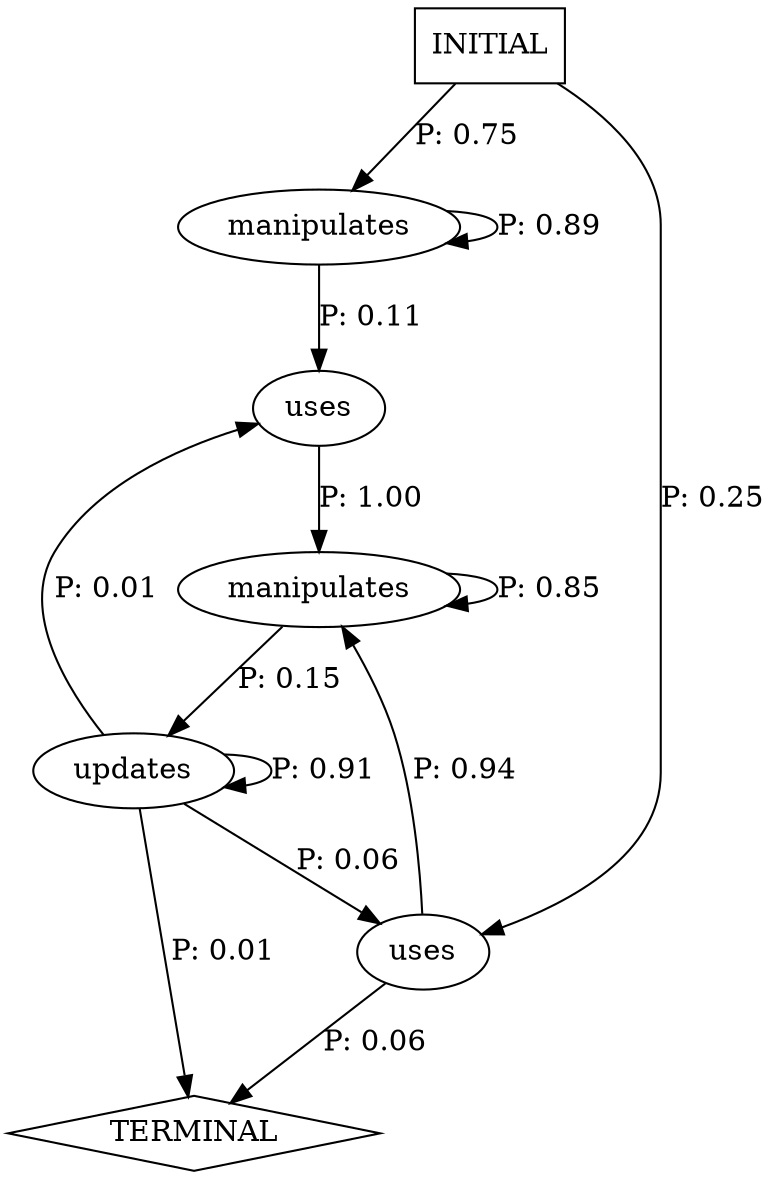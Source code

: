 digraph G {
  0 [label="manipulates"];
  1 [label="manipulates"];
  2 [label="updates"];
  3 [label="uses"];
  4 [label="uses"];
  5 [label="TERMINAL",shape=diamond];
  6 [label="INITIAL",shape=box];
0->0 [label="P: 0.89"];
0->3 [label="P: 0.11"];
1->1 [label="P: 0.85"];
1->2 [label="P: 0.15"];
2->2 [label="P: 0.91"];
2->3 [label="P: 0.01"];
2->4 [label="P: 0.06"];
2->5 [label="P: 0.01"];
3->1 [label="P: 1.00"];
4->1 [label="P: 0.94"];
4->5 [label="P: 0.06"];
6->0 [label="P: 0.75"];
6->4 [label="P: 0.25"];
}
